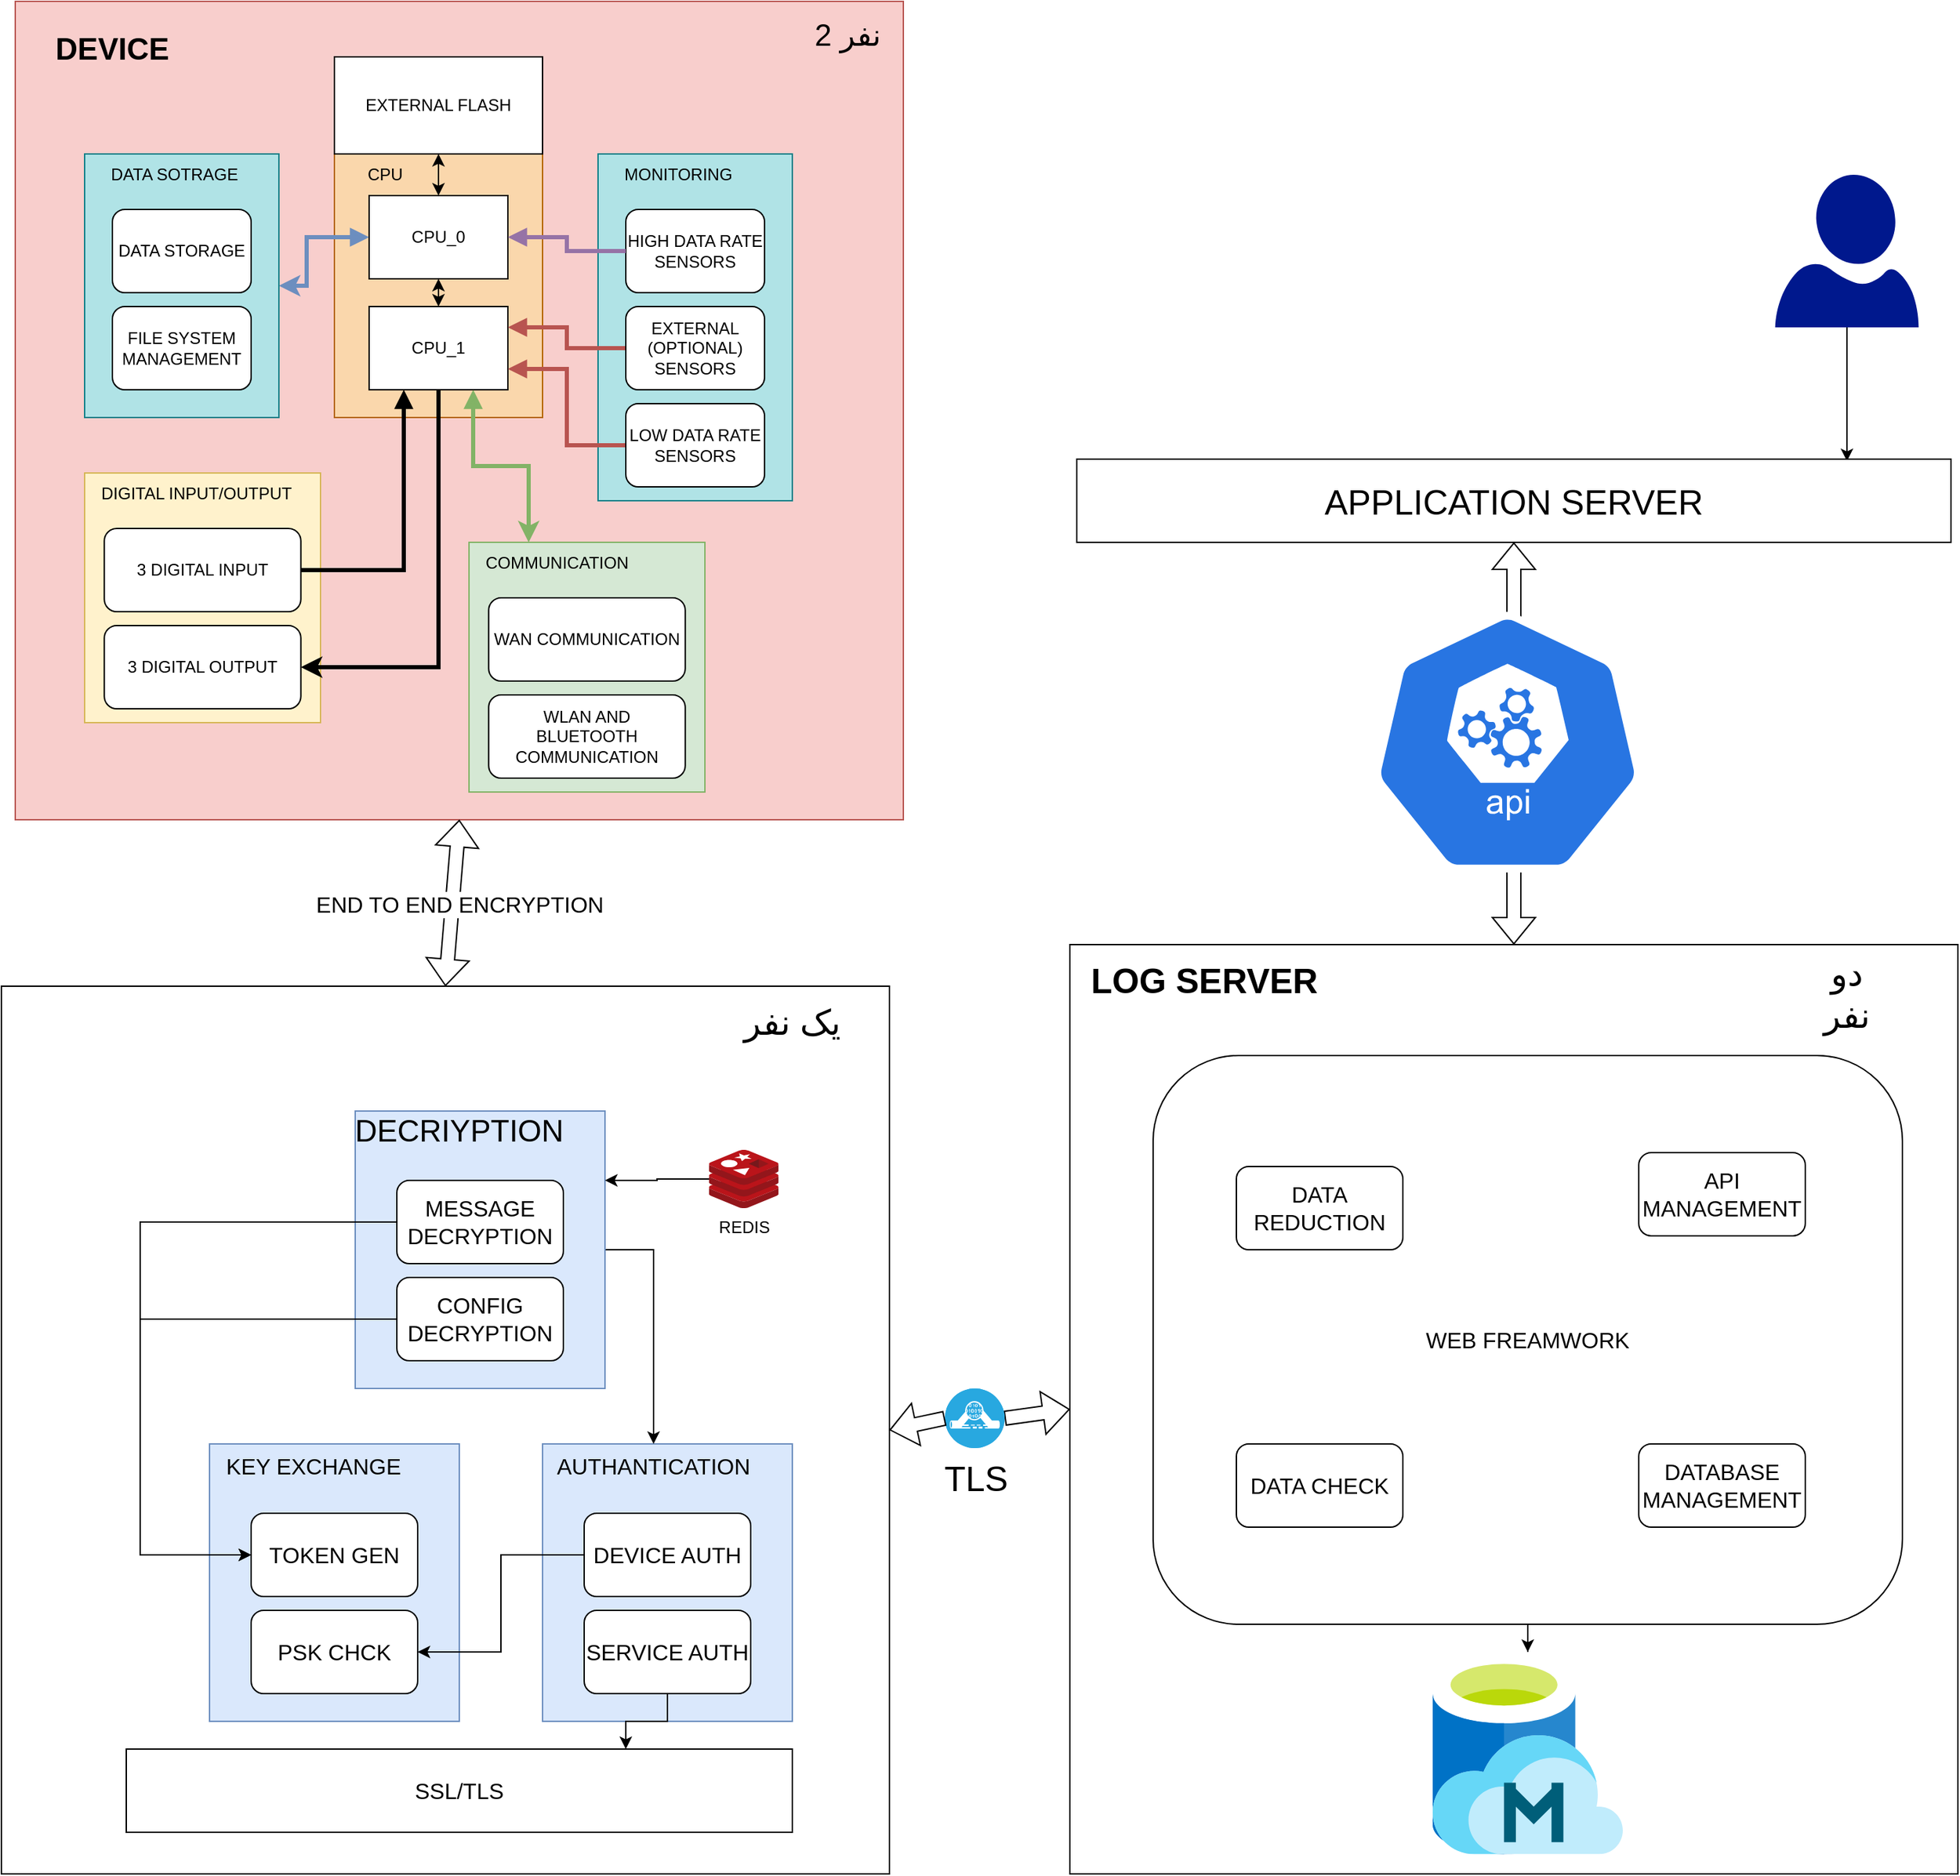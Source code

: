 <mxfile version="20.2.8" type="github">
  <diagram id="DA9injmPz5gYIz-tdfSx" name="hardweare_overall_diagram">
    <mxGraphModel dx="1520" dy="990" grid="1" gridSize="10" guides="1" tooltips="1" connect="1" arrows="1" fold="1" page="1" pageScale="1" pageWidth="850" pageHeight="1100" math="0" shadow="0">
      <root>
        <mxCell id="0" />
        <mxCell id="1" parent="0" />
        <mxCell id="OmCJdY4qoT6l-CiM3UKr-32" value="" style="whiteSpace=wrap;html=1;aspect=fixed;fontSize=16;" vertex="1" parent="1">
          <mxGeometry x="110" y="860" width="640" height="640" as="geometry" />
        </mxCell>
        <mxCell id="OmCJdY4qoT6l-CiM3UKr-13" value="" style="rounded=0;whiteSpace=wrap;html=1;fontSize=22;fillColor=#dae8fc;strokeColor=#6c8ebf;" vertex="1" parent="1">
          <mxGeometry x="260" y="1190" width="180" height="200" as="geometry" />
        </mxCell>
        <mxCell id="OmCJdY4qoT6l-CiM3UKr-3" value="" style="rounded=0;whiteSpace=wrap;html=1;fillColor=#f8cecc;strokeColor=#b85450;" vertex="1" parent="1">
          <mxGeometry x="120" y="150" width="640" height="590" as="geometry" />
        </mxCell>
        <mxCell id="H9R15JqGRCV7nAU2df1A-18" value="" style="group;fillColor=#d5e8d4;strokeColor=#82b366;" parent="1" vertex="1" connectable="0">
          <mxGeometry x="447" y="540" width="170" height="180" as="geometry" />
        </mxCell>
        <mxCell id="H9R15JqGRCV7nAU2df1A-19" value="" style="rounded=0;whiteSpace=wrap;html=1;fillColor=#d5e8d4;strokeColor=#82b366;" parent="H9R15JqGRCV7nAU2df1A-18" vertex="1">
          <mxGeometry width="170" height="180" as="geometry" />
        </mxCell>
        <mxCell id="H9R15JqGRCV7nAU2df1A-20" value="&lt;div&gt;WLAN AND &lt;br&gt;&lt;/div&gt;&lt;div&gt;BLUETOOTH&lt;/div&gt;&lt;div&gt;COMMUNICATION&lt;br&gt;&lt;/div&gt;" style="rounded=1;whiteSpace=wrap;html=1;" parent="H9R15JqGRCV7nAU2df1A-18" vertex="1">
          <mxGeometry x="14.167" y="110" width="141.667" height="60" as="geometry" />
        </mxCell>
        <mxCell id="H9R15JqGRCV7nAU2df1A-21" value="WAN COMMUNICATION" style="rounded=1;whiteSpace=wrap;html=1;" parent="H9R15JqGRCV7nAU2df1A-18" vertex="1">
          <mxGeometry x="14.167" y="40" width="141.667" height="60" as="geometry" />
        </mxCell>
        <mxCell id="H9R15JqGRCV7nAU2df1A-22" value="COMMUNICATION" style="text;html=1;strokeColor=none;fillColor=none;align=left;verticalAlign=middle;whiteSpace=wrap;rounded=0;" parent="H9R15JqGRCV7nAU2df1A-18" vertex="1">
          <mxGeometry x="9.917" width="85" height="30" as="geometry" />
        </mxCell>
        <mxCell id="H9R15JqGRCV7nAU2df1A-2" value="" style="rounded=0;whiteSpace=wrap;html=1;fillColor=#fad7ac;strokeColor=#b46504;" parent="1" vertex="1">
          <mxGeometry x="350" y="260" width="150" height="190" as="geometry" />
        </mxCell>
        <mxCell id="H9R15JqGRCV7nAU2df1A-3" value="CPU_1" style="rounded=0;whiteSpace=wrap;html=1;" parent="1" vertex="1">
          <mxGeometry x="375" y="370" width="100" height="60" as="geometry" />
        </mxCell>
        <mxCell id="H9R15JqGRCV7nAU2df1A-50" style="edgeStyle=orthogonalEdgeStyle;rounded=0;orthogonalLoop=1;jettySize=auto;html=1;exitX=0.5;exitY=1;exitDx=0;exitDy=0;entryX=0.5;entryY=0;entryDx=0;entryDy=0;startArrow=classic;startFill=1;endArrow=classic;endFill=1;strokeWidth=1;" parent="1" source="H9R15JqGRCV7nAU2df1A-4" target="H9R15JqGRCV7nAU2df1A-3" edge="1">
          <mxGeometry relative="1" as="geometry" />
        </mxCell>
        <mxCell id="H9R15JqGRCV7nAU2df1A-4" value="CPU_0" style="rounded=0;whiteSpace=wrap;html=1;" parent="1" vertex="1">
          <mxGeometry x="375" y="290" width="100" height="60" as="geometry" />
        </mxCell>
        <mxCell id="H9R15JqGRCV7nAU2df1A-5" style="edgeStyle=orthogonalEdgeStyle;rounded=0;orthogonalLoop=1;jettySize=auto;html=1;exitX=0.5;exitY=1;exitDx=0;exitDy=0;" parent="1" source="H9R15JqGRCV7nAU2df1A-2" target="H9R15JqGRCV7nAU2df1A-2" edge="1">
          <mxGeometry relative="1" as="geometry" />
        </mxCell>
        <mxCell id="H9R15JqGRCV7nAU2df1A-6" style="edgeStyle=orthogonalEdgeStyle;rounded=0;orthogonalLoop=1;jettySize=auto;html=1;exitX=0.5;exitY=1;exitDx=0;exitDy=0;" parent="1" source="H9R15JqGRCV7nAU2df1A-2" target="H9R15JqGRCV7nAU2df1A-2" edge="1">
          <mxGeometry relative="1" as="geometry" />
        </mxCell>
        <mxCell id="H9R15JqGRCV7nAU2df1A-9" value="&lt;div align=&quot;left&quot;&gt;CPU&lt;/div&gt;" style="text;html=1;strokeColor=none;fillColor=none;align=left;verticalAlign=middle;whiteSpace=wrap;rounded=0;" parent="1" vertex="1">
          <mxGeometry x="372" y="260" width="60" height="30" as="geometry" />
        </mxCell>
        <mxCell id="H9R15JqGRCV7nAU2df1A-24" style="edgeStyle=orthogonalEdgeStyle;rounded=0;orthogonalLoop=1;jettySize=auto;html=1;entryX=0.75;entryY=1;entryDx=0;entryDy=0;fillColor=#d5e8d4;strokeColor=#82b366;endArrow=block;endFill=1;strokeWidth=3;startArrow=classic;startFill=1;" parent="1" source="H9R15JqGRCV7nAU2df1A-19" target="H9R15JqGRCV7nAU2df1A-3" edge="1">
          <mxGeometry relative="1" as="geometry">
            <Array as="points">
              <mxPoint x="490" y="485" />
              <mxPoint x="450" y="485" />
            </Array>
          </mxGeometry>
        </mxCell>
        <mxCell id="H9R15JqGRCV7nAU2df1A-10" value="" style="rounded=0;whiteSpace=wrap;html=1;fillColor=#b0e3e6;strokeColor=#0e8088;" parent="1" vertex="1">
          <mxGeometry x="540" y="260" width="140" height="250" as="geometry" />
        </mxCell>
        <mxCell id="H9R15JqGRCV7nAU2df1A-35" style="edgeStyle=orthogonalEdgeStyle;rounded=0;orthogonalLoop=1;jettySize=auto;html=1;exitX=0;exitY=0.5;exitDx=0;exitDy=0;entryX=1;entryY=0.75;entryDx=0;entryDy=0;endArrow=block;endFill=1;strokeWidth=3;fillColor=#f8cecc;strokeColor=#b85450;" parent="1" source="H9R15JqGRCV7nAU2df1A-11" target="H9R15JqGRCV7nAU2df1A-3" edge="1">
          <mxGeometry relative="1" as="geometry" />
        </mxCell>
        <mxCell id="H9R15JqGRCV7nAU2df1A-11" value="&lt;div&gt;LOW DATA RATE&lt;/div&gt;&lt;div&gt;SENSORS&lt;br&gt;&lt;/div&gt;" style="rounded=1;whiteSpace=wrap;html=1;" parent="1" vertex="1">
          <mxGeometry x="560" y="440" width="100" height="60" as="geometry" />
        </mxCell>
        <mxCell id="H9R15JqGRCV7nAU2df1A-12" value="&lt;div&gt;HIGH DATA RATE &lt;br&gt;&lt;/div&gt;&lt;div&gt;SENSORS&lt;br&gt;&lt;/div&gt;" style="rounded=1;whiteSpace=wrap;html=1;" parent="1" vertex="1">
          <mxGeometry x="560" y="300" width="100" height="60" as="geometry" />
        </mxCell>
        <mxCell id="H9R15JqGRCV7nAU2df1A-13" value="&lt;div align=&quot;left&quot;&gt;MONITORING&lt;/div&gt;" style="text;html=1;strokeColor=none;fillColor=none;align=left;verticalAlign=middle;whiteSpace=wrap;rounded=0;" parent="1" vertex="1">
          <mxGeometry x="557" y="260" width="60" height="30" as="geometry" />
        </mxCell>
        <mxCell id="H9R15JqGRCV7nAU2df1A-14" style="edgeStyle=orthogonalEdgeStyle;rounded=0;orthogonalLoop=1;jettySize=auto;html=1;exitX=0;exitY=0.5;exitDx=0;exitDy=0;entryX=1;entryY=0.5;entryDx=0;entryDy=0;fillColor=#e1d5e7;strokeColor=#9673a6;endArrow=block;endFill=1;strokeWidth=3;" parent="1" source="H9R15JqGRCV7nAU2df1A-12" target="H9R15JqGRCV7nAU2df1A-4" edge="1">
          <mxGeometry relative="1" as="geometry" />
        </mxCell>
        <mxCell id="H9R15JqGRCV7nAU2df1A-32" style="edgeStyle=orthogonalEdgeStyle;rounded=0;orthogonalLoop=1;jettySize=auto;html=1;entryX=0;entryY=0.5;entryDx=0;entryDy=0;endArrow=block;endFill=1;strokeWidth=3;fillColor=#dae8fc;strokeColor=#6c8ebf;startArrow=classic;startFill=1;" parent="1" source="H9R15JqGRCV7nAU2df1A-28" target="H9R15JqGRCV7nAU2df1A-4" edge="1">
          <mxGeometry relative="1" as="geometry">
            <Array as="points">
              <mxPoint x="330" y="355" />
              <mxPoint x="330" y="320" />
            </Array>
          </mxGeometry>
        </mxCell>
        <mxCell id="H9R15JqGRCV7nAU2df1A-28" value="" style="rounded=0;whiteSpace=wrap;html=1;fillColor=#b0e3e6;strokeColor=#0e8088;" parent="1" vertex="1">
          <mxGeometry x="170" y="260" width="140" height="190" as="geometry" />
        </mxCell>
        <mxCell id="H9R15JqGRCV7nAU2df1A-29" value="FILE SYSTEM MANAGEMENT" style="rounded=1;whiteSpace=wrap;html=1;" parent="1" vertex="1">
          <mxGeometry x="190" y="370" width="100" height="60" as="geometry" />
        </mxCell>
        <mxCell id="H9R15JqGRCV7nAU2df1A-30" value="DATA STORAGE" style="rounded=1;whiteSpace=wrap;html=1;" parent="1" vertex="1">
          <mxGeometry x="190" y="300" width="100" height="60" as="geometry" />
        </mxCell>
        <mxCell id="H9R15JqGRCV7nAU2df1A-31" value="&lt;div align=&quot;left&quot;&gt;DATA SOTRAGE&lt;br&gt;&lt;/div&gt;" style="text;html=1;strokeColor=none;fillColor=none;align=left;verticalAlign=middle;whiteSpace=wrap;rounded=0;" parent="1" vertex="1">
          <mxGeometry x="187" y="260" width="103" height="30" as="geometry" />
        </mxCell>
        <mxCell id="H9R15JqGRCV7nAU2df1A-36" style="edgeStyle=orthogonalEdgeStyle;rounded=0;orthogonalLoop=1;jettySize=auto;html=1;exitX=0;exitY=0.5;exitDx=0;exitDy=0;entryX=1;entryY=0.25;entryDx=0;entryDy=0;endArrow=block;endFill=1;strokeWidth=3;fillColor=#f8cecc;strokeColor=#b85450;" parent="1" source="H9R15JqGRCV7nAU2df1A-33" target="H9R15JqGRCV7nAU2df1A-3" edge="1">
          <mxGeometry relative="1" as="geometry" />
        </mxCell>
        <mxCell id="H9R15JqGRCV7nAU2df1A-33" value="&lt;div&gt;EXTERNAL&lt;/div&gt;&lt;div&gt;(OPTIONAL)&lt;/div&gt;&lt;div&gt;SENSORS&lt;br&gt;&lt;/div&gt;" style="rounded=1;whiteSpace=wrap;html=1;" parent="1" vertex="1">
          <mxGeometry x="560" y="370" width="100" height="60" as="geometry" />
        </mxCell>
        <mxCell id="H9R15JqGRCV7nAU2df1A-41" value="" style="group;fillColor=#d5e8d4;strokeColor=#82b366;" parent="1" vertex="1" connectable="0">
          <mxGeometry x="170" y="490" width="170" height="180" as="geometry" />
        </mxCell>
        <mxCell id="H9R15JqGRCV7nAU2df1A-42" value="" style="rounded=0;whiteSpace=wrap;html=1;fillColor=#fff2cc;strokeColor=#d6b656;" parent="H9R15JqGRCV7nAU2df1A-41" vertex="1">
          <mxGeometry width="170" height="180" as="geometry" />
        </mxCell>
        <mxCell id="H9R15JqGRCV7nAU2df1A-43" value="3 DIGITAL OUTPUT" style="rounded=1;whiteSpace=wrap;html=1;" parent="H9R15JqGRCV7nAU2df1A-41" vertex="1">
          <mxGeometry x="14.167" y="110" width="141.667" height="60" as="geometry" />
        </mxCell>
        <mxCell id="H9R15JqGRCV7nAU2df1A-44" value="3 DIGITAL INPUT" style="rounded=1;whiteSpace=wrap;html=1;" parent="H9R15JqGRCV7nAU2df1A-41" vertex="1">
          <mxGeometry x="14.167" y="40" width="141.667" height="60" as="geometry" />
        </mxCell>
        <mxCell id="H9R15JqGRCV7nAU2df1A-45" value="DIGITAL INPUT/OUTPUT" style="text;html=1;strokeColor=none;fillColor=none;align=left;verticalAlign=middle;whiteSpace=wrap;rounded=0;" parent="H9R15JqGRCV7nAU2df1A-41" vertex="1">
          <mxGeometry x="9.92" width="150.08" height="30" as="geometry" />
        </mxCell>
        <mxCell id="H9R15JqGRCV7nAU2df1A-47" style="edgeStyle=orthogonalEdgeStyle;rounded=0;orthogonalLoop=1;jettySize=auto;html=1;exitX=1;exitY=0.5;exitDx=0;exitDy=0;entryX=0.25;entryY=1;entryDx=0;entryDy=0;startArrow=none;startFill=0;endArrow=block;endFill=1;strokeWidth=3;" parent="1" source="H9R15JqGRCV7nAU2df1A-44" target="H9R15JqGRCV7nAU2df1A-3" edge="1">
          <mxGeometry relative="1" as="geometry" />
        </mxCell>
        <mxCell id="H9R15JqGRCV7nAU2df1A-49" style="edgeStyle=orthogonalEdgeStyle;rounded=0;orthogonalLoop=1;jettySize=auto;html=1;startArrow=classic;startFill=1;endArrow=none;endFill=0;strokeWidth=3;" parent="1" source="H9R15JqGRCV7nAU2df1A-43" target="H9R15JqGRCV7nAU2df1A-3" edge="1">
          <mxGeometry relative="1" as="geometry" />
        </mxCell>
        <mxCell id="OmCJdY4qoT6l-CiM3UKr-1" value="EXTERNAL FLASH" style="rounded=0;whiteSpace=wrap;html=1;" vertex="1" parent="1">
          <mxGeometry x="350" y="190" width="150" height="70" as="geometry" />
        </mxCell>
        <mxCell id="OmCJdY4qoT6l-CiM3UKr-2" value="" style="endArrow=classic;startArrow=classic;html=1;rounded=0;" edge="1" parent="1" source="H9R15JqGRCV7nAU2df1A-4" target="OmCJdY4qoT6l-CiM3UKr-1">
          <mxGeometry width="50" height="50" relative="1" as="geometry">
            <mxPoint x="400" y="380" as="sourcePoint" />
            <mxPoint x="450" y="330" as="targetPoint" />
          </mxGeometry>
        </mxCell>
        <mxCell id="OmCJdY4qoT6l-CiM3UKr-4" value="&lt;font style=&quot;font-size: 22px;&quot;&gt;&lt;b&gt;DEVICE&lt;/b&gt;&lt;/font&gt;" style="text;html=1;strokeColor=none;fillColor=none;align=center;verticalAlign=middle;whiteSpace=wrap;rounded=0;" vertex="1" parent="1">
          <mxGeometry x="160" y="170" width="60" height="30" as="geometry" />
        </mxCell>
        <mxCell id="OmCJdY4qoT6l-CiM3UKr-5" value="2 نفر" style="text;html=1;strokeColor=none;fillColor=none;align=center;verticalAlign=middle;whiteSpace=wrap;rounded=0;fontSize=22;" vertex="1" parent="1">
          <mxGeometry x="690" y="160" width="60" height="30" as="geometry" />
        </mxCell>
        <mxCell id="OmCJdY4qoT6l-CiM3UKr-7" value="" style="rounded=0;whiteSpace=wrap;html=1;fontSize=22;fillColor=#dae8fc;strokeColor=#6c8ebf;" vertex="1" parent="1">
          <mxGeometry x="500" y="1190" width="180" height="200" as="geometry" />
        </mxCell>
        <mxCell id="OmCJdY4qoT6l-CiM3UKr-8" value="&lt;font style=&quot;font-size: 16px;&quot;&gt;AUTHANTICATION&lt;/font&gt;" style="text;html=1;strokeColor=none;fillColor=none;align=center;verticalAlign=middle;whiteSpace=wrap;rounded=0;fontSize=22;" vertex="1" parent="1">
          <mxGeometry x="550" y="1190" width="60" height="30" as="geometry" />
        </mxCell>
        <mxCell id="OmCJdY4qoT6l-CiM3UKr-18" style="edgeStyle=orthogonalEdgeStyle;rounded=0;orthogonalLoop=1;jettySize=auto;html=1;entryX=1;entryY=0.5;entryDx=0;entryDy=0;fontSize=16;" edge="1" parent="1" source="OmCJdY4qoT6l-CiM3UKr-10" target="OmCJdY4qoT6l-CiM3UKr-16">
          <mxGeometry relative="1" as="geometry" />
        </mxCell>
        <mxCell id="OmCJdY4qoT6l-CiM3UKr-10" value="DEVICE AUTH" style="rounded=1;whiteSpace=wrap;html=1;fontSize=16;" vertex="1" parent="1">
          <mxGeometry x="530" y="1240" width="120" height="60" as="geometry" />
        </mxCell>
        <mxCell id="OmCJdY4qoT6l-CiM3UKr-30" style="edgeStyle=orthogonalEdgeStyle;rounded=0;orthogonalLoop=1;jettySize=auto;html=1;exitX=0.5;exitY=1;exitDx=0;exitDy=0;entryX=0.75;entryY=0;entryDx=0;entryDy=0;fontSize=16;" edge="1" parent="1" source="OmCJdY4qoT6l-CiM3UKr-11" target="OmCJdY4qoT6l-CiM3UKr-29">
          <mxGeometry relative="1" as="geometry" />
        </mxCell>
        <mxCell id="OmCJdY4qoT6l-CiM3UKr-11" value="SERVICE AUTH" style="rounded=1;whiteSpace=wrap;html=1;fontSize=16;" vertex="1" parent="1">
          <mxGeometry x="530" y="1310" width="120" height="60" as="geometry" />
        </mxCell>
        <mxCell id="OmCJdY4qoT6l-CiM3UKr-14" value="&lt;font style=&quot;font-size: 16px;&quot;&gt;KEY EXCHANGE&lt;br&gt;&lt;/font&gt;" style="text;html=1;strokeColor=none;fillColor=none;align=center;verticalAlign=middle;whiteSpace=wrap;rounded=0;fontSize=22;fontStyle=0" vertex="1" parent="1">
          <mxGeometry x="260" y="1190" width="150" height="30" as="geometry" />
        </mxCell>
        <mxCell id="OmCJdY4qoT6l-CiM3UKr-15" value="TOKEN GEN" style="rounded=1;whiteSpace=wrap;html=1;fontSize=16;" vertex="1" parent="1">
          <mxGeometry x="290" y="1240" width="120" height="60" as="geometry" />
        </mxCell>
        <mxCell id="OmCJdY4qoT6l-CiM3UKr-16" value="PSK CHCK" style="rounded=1;whiteSpace=wrap;html=1;fontSize=16;" vertex="1" parent="1">
          <mxGeometry x="290" y="1310" width="120" height="60" as="geometry" />
        </mxCell>
        <mxCell id="OmCJdY4qoT6l-CiM3UKr-23" style="edgeStyle=orthogonalEdgeStyle;rounded=0;orthogonalLoop=1;jettySize=auto;html=1;fontSize=16;" edge="1" parent="1" source="OmCJdY4qoT6l-CiM3UKr-19" target="OmCJdY4qoT6l-CiM3UKr-8">
          <mxGeometry relative="1" as="geometry" />
        </mxCell>
        <mxCell id="OmCJdY4qoT6l-CiM3UKr-19" value="" style="rounded=0;whiteSpace=wrap;html=1;fontSize=22;fillColor=#dae8fc;strokeColor=#6c8ebf;" vertex="1" parent="1">
          <mxGeometry x="365" y="950" width="180" height="200" as="geometry" />
        </mxCell>
        <mxCell id="OmCJdY4qoT6l-CiM3UKr-20" value="DECRIYPTION&lt;font style=&quot;font-size: 16px;&quot;&gt;&lt;br&gt;&lt;/font&gt;" style="text;html=1;strokeColor=none;fillColor=none;align=center;verticalAlign=middle;whiteSpace=wrap;rounded=0;fontSize=22;fontStyle=0" vertex="1" parent="1">
          <mxGeometry x="365" y="950" width="150" height="30" as="geometry" />
        </mxCell>
        <mxCell id="OmCJdY4qoT6l-CiM3UKr-25" style="edgeStyle=orthogonalEdgeStyle;rounded=0;orthogonalLoop=1;jettySize=auto;html=1;entryX=0;entryY=0.5;entryDx=0;entryDy=0;fontSize=16;" edge="1" parent="1" source="OmCJdY4qoT6l-CiM3UKr-21" target="OmCJdY4qoT6l-CiM3UKr-15">
          <mxGeometry relative="1" as="geometry">
            <Array as="points">
              <mxPoint x="210" y="1030" />
              <mxPoint x="210" y="1270" />
            </Array>
          </mxGeometry>
        </mxCell>
        <mxCell id="OmCJdY4qoT6l-CiM3UKr-21" value="MESSAGE DECRYPTION" style="rounded=1;whiteSpace=wrap;html=1;fontSize=16;" vertex="1" parent="1">
          <mxGeometry x="395" y="1000" width="120" height="60" as="geometry" />
        </mxCell>
        <mxCell id="OmCJdY4qoT6l-CiM3UKr-26" style="edgeStyle=orthogonalEdgeStyle;rounded=0;orthogonalLoop=1;jettySize=auto;html=1;fontSize=16;" edge="1" parent="1" source="OmCJdY4qoT6l-CiM3UKr-22">
          <mxGeometry relative="1" as="geometry">
            <mxPoint x="290" y="1270" as="targetPoint" />
            <Array as="points">
              <mxPoint x="210" y="1100" />
              <mxPoint x="210" y="1270" />
            </Array>
          </mxGeometry>
        </mxCell>
        <mxCell id="OmCJdY4qoT6l-CiM3UKr-22" value="CONFIG DECRYPTION" style="rounded=1;whiteSpace=wrap;html=1;fontSize=16;" vertex="1" parent="1">
          <mxGeometry x="395" y="1070" width="120" height="60" as="geometry" />
        </mxCell>
        <mxCell id="OmCJdY4qoT6l-CiM3UKr-29" value="SSL/TLS" style="rounded=0;whiteSpace=wrap;html=1;fontSize=16;" vertex="1" parent="1">
          <mxGeometry x="200" y="1410" width="480" height="60" as="geometry" />
        </mxCell>
        <mxCell id="OmCJdY4qoT6l-CiM3UKr-33" value="" style="shape=flexArrow;endArrow=classic;startArrow=classic;html=1;rounded=0;fontSize=16;entryX=0.5;entryY=1;entryDx=0;entryDy=0;exitX=0.5;exitY=0;exitDx=0;exitDy=0;" edge="1" parent="1" source="OmCJdY4qoT6l-CiM3UKr-32" target="OmCJdY4qoT6l-CiM3UKr-3">
          <mxGeometry width="100" height="100" relative="1" as="geometry">
            <mxPoint x="400" y="840" as="sourcePoint" />
            <mxPoint x="500" y="740" as="targetPoint" />
          </mxGeometry>
        </mxCell>
        <mxCell id="OmCJdY4qoT6l-CiM3UKr-34" value="&lt;div&gt;END TO END ENCRYPTION&lt;/div&gt;" style="edgeLabel;html=1;align=center;verticalAlign=middle;resizable=0;points=[];fontSize=16;" vertex="1" connectable="0" parent="OmCJdY4qoT6l-CiM3UKr-33">
          <mxGeometry x="-0.186" y="-2" relative="1" as="geometry">
            <mxPoint x="4" y="-11" as="offset" />
          </mxGeometry>
        </mxCell>
        <mxCell id="OmCJdY4qoT6l-CiM3UKr-35" value="یک نفر" style="text;html=1;strokeColor=none;fillColor=none;align=center;verticalAlign=middle;whiteSpace=wrap;rounded=0;fontSize=25;" vertex="1" parent="1">
          <mxGeometry x="620" y="870" width="120" height="30" as="geometry" />
        </mxCell>
        <mxCell id="OmCJdY4qoT6l-CiM3UKr-37" value="" style="rounded=0;whiteSpace=wrap;html=1;fontSize=16;" vertex="1" parent="1">
          <mxGeometry x="880" y="830" width="640" height="670" as="geometry" />
        </mxCell>
        <mxCell id="OmCJdY4qoT6l-CiM3UKr-51" style="edgeStyle=orthogonalEdgeStyle;rounded=0;orthogonalLoop=1;jettySize=auto;html=1;fontSize=16;" edge="1" parent="1" source="OmCJdY4qoT6l-CiM3UKr-43" target="OmCJdY4qoT6l-CiM3UKr-48">
          <mxGeometry relative="1" as="geometry" />
        </mxCell>
        <mxCell id="OmCJdY4qoT6l-CiM3UKr-43" value="WEB FREAMWORK" style="rounded=1;whiteSpace=wrap;html=1;fontSize=16;" vertex="1" parent="1">
          <mxGeometry x="940" y="910" width="540" height="410" as="geometry" />
        </mxCell>
        <mxCell id="OmCJdY4qoT6l-CiM3UKr-44" value="DATA CHECK" style="rounded=1;whiteSpace=wrap;html=1;fontSize=16;" vertex="1" parent="1">
          <mxGeometry x="1000" y="1190" width="120" height="60" as="geometry" />
        </mxCell>
        <mxCell id="OmCJdY4qoT6l-CiM3UKr-45" value="DATA REDUCTION" style="rounded=1;whiteSpace=wrap;html=1;fontSize=16;" vertex="1" parent="1">
          <mxGeometry x="1000" y="990" width="120" height="60" as="geometry" />
        </mxCell>
        <mxCell id="OmCJdY4qoT6l-CiM3UKr-46" value="API MANAGEMENT" style="rounded=1;whiteSpace=wrap;html=1;fontSize=16;" vertex="1" parent="1">
          <mxGeometry x="1290" y="980" width="120" height="60" as="geometry" />
        </mxCell>
        <mxCell id="OmCJdY4qoT6l-CiM3UKr-47" value="DATABASE MANAGEMENT" style="rounded=1;whiteSpace=wrap;html=1;fontSize=16;" vertex="1" parent="1">
          <mxGeometry x="1290" y="1190" width="120" height="60" as="geometry" />
        </mxCell>
        <mxCell id="OmCJdY4qoT6l-CiM3UKr-48" value="" style="sketch=0;aspect=fixed;html=1;points=[];align=center;image;fontSize=12;image=img/lib/mscae/Managed_Databases.svg;" vertex="1" parent="1">
          <mxGeometry x="1141.5" y="1340" width="137" height="145.74" as="geometry" />
        </mxCell>
        <mxCell id="OmCJdY4qoT6l-CiM3UKr-50" style="edgeStyle=orthogonalEdgeStyle;rounded=0;orthogonalLoop=1;jettySize=auto;html=1;entryX=1;entryY=0.25;entryDx=0;entryDy=0;fontSize=16;" edge="1" parent="1" source="OmCJdY4qoT6l-CiM3UKr-49" target="OmCJdY4qoT6l-CiM3UKr-19">
          <mxGeometry relative="1" as="geometry" />
        </mxCell>
        <mxCell id="OmCJdY4qoT6l-CiM3UKr-49" value="REDIS" style="sketch=0;aspect=fixed;html=1;points=[];align=center;image;fontSize=12;image=img/lib/mscae/Cache_Redis_Product.svg;" vertex="1" parent="1">
          <mxGeometry x="620" y="978" width="50" height="42" as="geometry" />
        </mxCell>
        <mxCell id="OmCJdY4qoT6l-CiM3UKr-52" value="&lt;b&gt;&lt;font style=&quot;font-size: 25px;&quot;&gt;LOG SERVER&lt;br&gt;&lt;/font&gt;&lt;/b&gt;" style="text;html=1;strokeColor=none;fillColor=none;align=center;verticalAlign=middle;whiteSpace=wrap;rounded=0;fontSize=16;" vertex="1" parent="1">
          <mxGeometry x="811.5" y="840" width="330" height="30" as="geometry" />
        </mxCell>
        <mxCell id="OmCJdY4qoT6l-CiM3UKr-53" value="" style="shape=flexArrow;endArrow=classic;startArrow=none;html=1;rounded=0;fontSize=25;entryX=0;entryY=0.5;entryDx=0;entryDy=0;exitX=1;exitY=0.5;exitDx=0;exitDy=0;" edge="1" parent="1" source="OmCJdY4qoT6l-CiM3UKr-54" target="OmCJdY4qoT6l-CiM3UKr-37">
          <mxGeometry width="100" height="100" relative="1" as="geometry">
            <mxPoint x="770" y="1270" as="sourcePoint" />
            <mxPoint x="870" y="1170" as="targetPoint" />
          </mxGeometry>
        </mxCell>
        <mxCell id="OmCJdY4qoT6l-CiM3UKr-54" value="TLS" style="fillColor=#28A8E0;verticalLabelPosition=bottom;sketch=0;html=1;strokeColor=#ffffff;verticalAlign=top;align=center;points=[[0.145,0.145,0],[0.5,0,0],[0.855,0.145,0],[1,0.5,0],[0.855,0.855,0],[0.5,1,0],[0.145,0.855,0],[0,0.5,0]];pointerEvents=1;shape=mxgraph.cisco_safe.compositeIcon;bgIcon=ellipse;resIcon=mxgraph.cisco_safe.capability.ssl_tls_offload;fontSize=25;" vertex="1" parent="1">
          <mxGeometry x="790" y="1150" width="43" height="43" as="geometry" />
        </mxCell>
        <mxCell id="OmCJdY4qoT6l-CiM3UKr-55" value="" style="shape=flexArrow;endArrow=none;startArrow=classic;html=1;rounded=0;fontSize=25;entryX=0;entryY=0.5;entryDx=0;entryDy=0;exitX=1;exitY=0.5;exitDx=0;exitDy=0;" edge="1" parent="1" source="OmCJdY4qoT6l-CiM3UKr-32" target="OmCJdY4qoT6l-CiM3UKr-54">
          <mxGeometry width="100" height="100" relative="1" as="geometry">
            <mxPoint x="750" y="1180" as="sourcePoint" />
            <mxPoint x="890" y="1150" as="targetPoint" />
          </mxGeometry>
        </mxCell>
        <mxCell id="OmCJdY4qoT6l-CiM3UKr-56" value="دو نفر" style="text;html=1;strokeColor=none;fillColor=none;align=center;verticalAlign=middle;whiteSpace=wrap;rounded=0;fontSize=25;" vertex="1" parent="1">
          <mxGeometry x="1410" y="850" width="60" height="30" as="geometry" />
        </mxCell>
        <mxCell id="OmCJdY4qoT6l-CiM3UKr-62" style="edgeStyle=orthogonalEdgeStyle;rounded=0;orthogonalLoop=1;jettySize=auto;html=1;entryX=0.881;entryY=0.024;entryDx=0;entryDy=0;entryPerimeter=0;fontSize=25;" edge="1" parent="1" source="OmCJdY4qoT6l-CiM3UKr-57" target="OmCJdY4qoT6l-CiM3UKr-58">
          <mxGeometry relative="1" as="geometry" />
        </mxCell>
        <mxCell id="OmCJdY4qoT6l-CiM3UKr-57" value="" style="sketch=0;aspect=fixed;pointerEvents=1;shadow=0;dashed=0;html=1;strokeColor=none;labelPosition=center;verticalLabelPosition=bottom;verticalAlign=top;align=center;fillColor=#00188D;shape=mxgraph.azure.user;fontSize=25;" vertex="1" parent="1">
          <mxGeometry x="1388.3" y="275" width="103.4" height="110" as="geometry" />
        </mxCell>
        <mxCell id="OmCJdY4qoT6l-CiM3UKr-58" value="APPLICATION SERVER" style="rounded=0;whiteSpace=wrap;html=1;fontSize=25;" vertex="1" parent="1">
          <mxGeometry x="885" y="480" width="630" height="60" as="geometry" />
        </mxCell>
        <mxCell id="OmCJdY4qoT6l-CiM3UKr-60" value="" style="shape=flexArrow;endArrow=classic;startArrow=classic;html=1;rounded=0;fontSize=25;entryX=0.5;entryY=1;entryDx=0;entryDy=0;exitX=0.5;exitY=0;exitDx=0;exitDy=0;" edge="1" parent="1" source="OmCJdY4qoT6l-CiM3UKr-37" target="OmCJdY4qoT6l-CiM3UKr-58">
          <mxGeometry width="100" height="100" relative="1" as="geometry">
            <mxPoint x="1060" y="840" as="sourcePoint" />
            <mxPoint x="1160" y="740" as="targetPoint" />
          </mxGeometry>
        </mxCell>
        <mxCell id="OmCJdY4qoT6l-CiM3UKr-61" value="" style="sketch=0;html=1;dashed=0;whitespace=wrap;fillColor=#2875E2;strokeColor=#ffffff;points=[[0.005,0.63,0],[0.1,0.2,0],[0.9,0.2,0],[0.5,0,0],[0.995,0.63,0],[0.72,0.99,0],[0.5,1,0],[0.28,0.99,0]];shape=mxgraph.kubernetes.icon;prIcon=api;fontSize=25;" vertex="1" parent="1">
          <mxGeometry x="950" y="590" width="491" height="188" as="geometry" />
        </mxCell>
        <mxCell id="OmCJdY4qoT6l-CiM3UKr-63" value="" style="shape=image;html=1;verticalAlign=top;verticalLabelPosition=bottom;labelBackgroundColor=#ffffff;imageAspect=0;aspect=fixed;image=https://cdn2.iconfinder.com/data/icons/boxicons-logos/24/bxl-django-128.png;fontSize=25;" vertex="1" parent="1">
          <mxGeometry x="1040" y="560" width="128" height="128" as="geometry" />
        </mxCell>
        <mxCell id="OmCJdY4qoT6l-CiM3UKr-64" value="" style="shape=image;html=1;verticalAlign=top;verticalLabelPosition=bottom;labelBackgroundColor=#ffffff;imageAspect=0;aspect=fixed;image=https://cdn2.iconfinder.com/data/icons/boxicons-logos/24/bxl-django-128.png;fontSize=25;" vertex="1" parent="1">
          <mxGeometry x="1039" y="371" width="128" height="128" as="geometry" />
        </mxCell>
      </root>
    </mxGraphModel>
  </diagram>
</mxfile>
